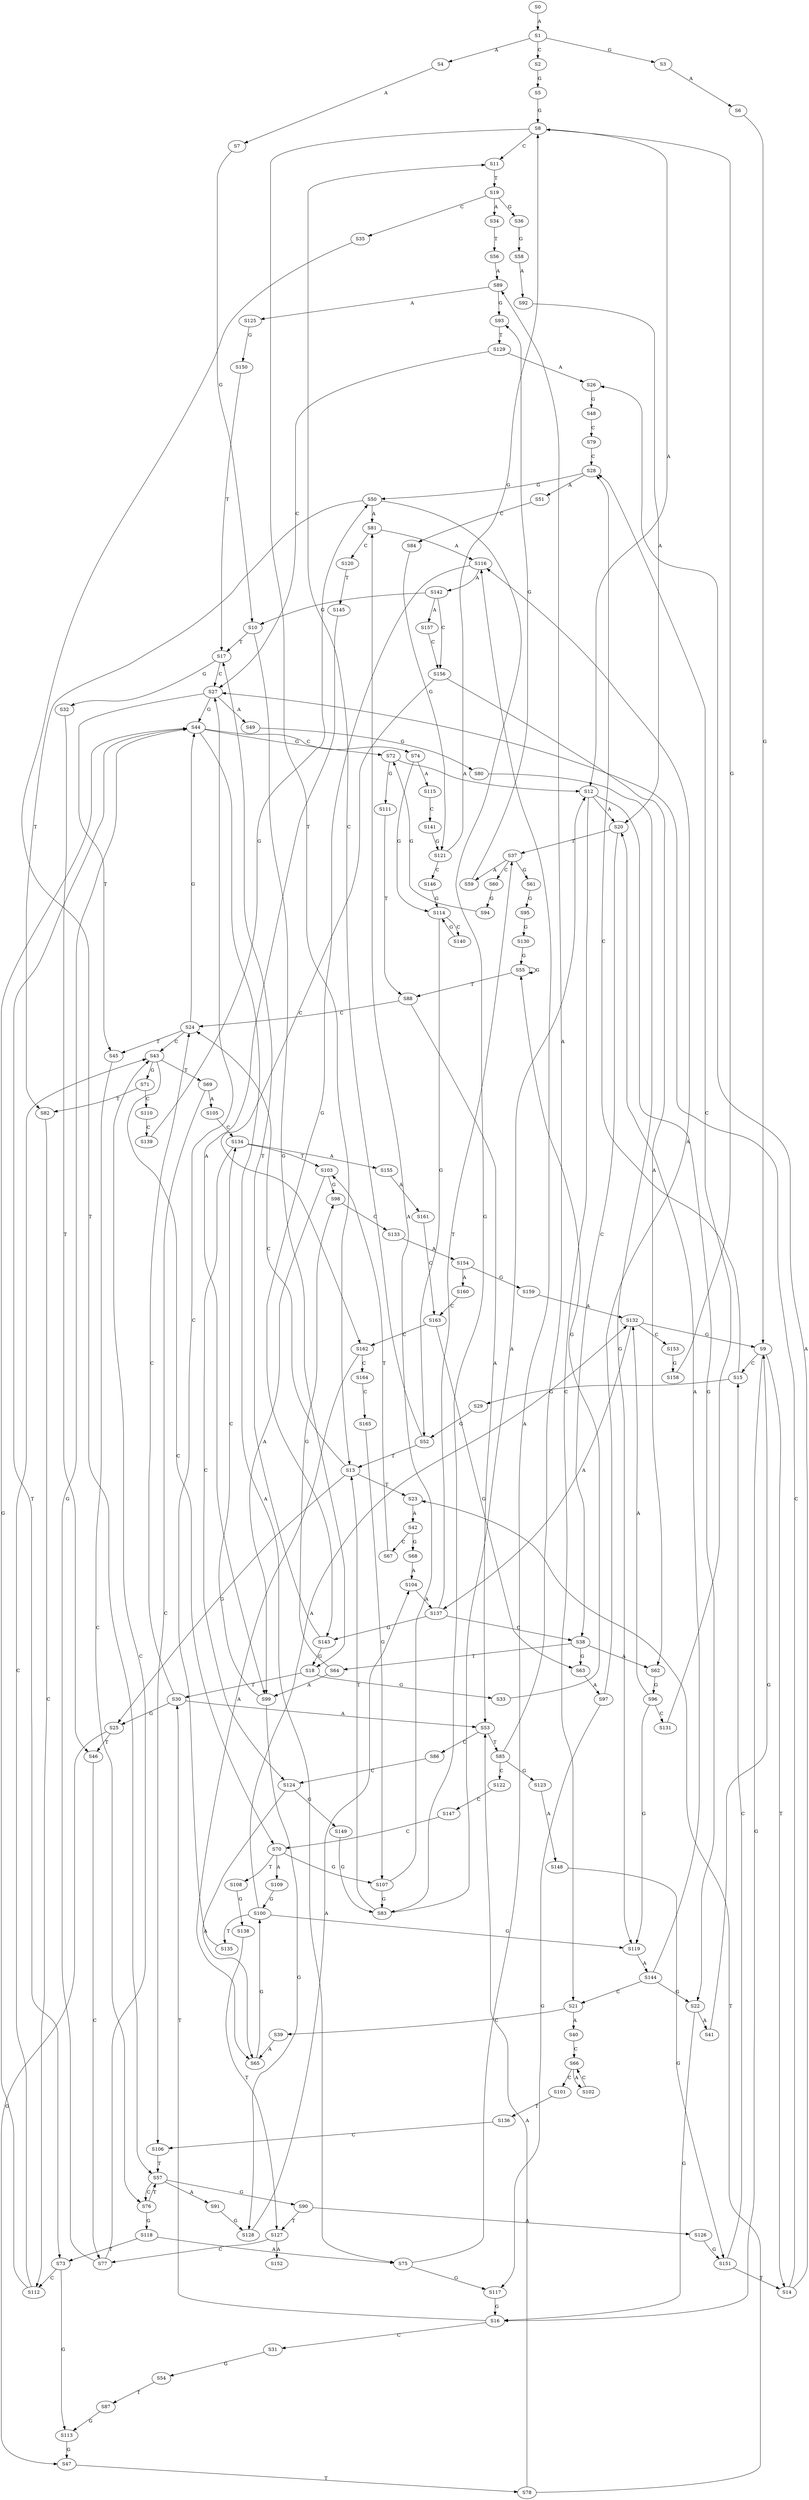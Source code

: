 strict digraph  {
	S0 -> S1 [ label = A ];
	S1 -> S2 [ label = C ];
	S1 -> S3 [ label = G ];
	S1 -> S4 [ label = A ];
	S2 -> S5 [ label = G ];
	S3 -> S6 [ label = A ];
	S4 -> S7 [ label = A ];
	S5 -> S8 [ label = G ];
	S6 -> S9 [ label = G ];
	S7 -> S10 [ label = G ];
	S8 -> S11 [ label = C ];
	S8 -> S12 [ label = A ];
	S8 -> S13 [ label = T ];
	S9 -> S14 [ label = T ];
	S9 -> S15 [ label = C ];
	S9 -> S16 [ label = G ];
	S10 -> S17 [ label = T ];
	S10 -> S18 [ label = G ];
	S11 -> S19 [ label = T ];
	S12 -> S20 [ label = A ];
	S12 -> S21 [ label = C ];
	S12 -> S22 [ label = G ];
	S13 -> S23 [ label = T ];
	S13 -> S24 [ label = C ];
	S13 -> S25 [ label = G ];
	S14 -> S26 [ label = A ];
	S14 -> S27 [ label = C ];
	S15 -> S28 [ label = C ];
	S15 -> S29 [ label = G ];
	S16 -> S30 [ label = T ];
	S16 -> S31 [ label = C ];
	S17 -> S32 [ label = G ];
	S17 -> S27 [ label = C ];
	S18 -> S33 [ label = G ];
	S18 -> S30 [ label = T ];
	S19 -> S34 [ label = A ];
	S19 -> S35 [ label = C ];
	S19 -> S36 [ label = G ];
	S20 -> S37 [ label = T ];
	S20 -> S38 [ label = C ];
	S21 -> S39 [ label = C ];
	S21 -> S40 [ label = A ];
	S22 -> S41 [ label = A ];
	S22 -> S16 [ label = G ];
	S23 -> S42 [ label = A ];
	S24 -> S43 [ label = C ];
	S24 -> S44 [ label = G ];
	S24 -> S45 [ label = T ];
	S25 -> S46 [ label = T ];
	S25 -> S47 [ label = G ];
	S26 -> S48 [ label = G ];
	S27 -> S45 [ label = T ];
	S27 -> S44 [ label = G ];
	S27 -> S49 [ label = A ];
	S28 -> S50 [ label = G ];
	S28 -> S51 [ label = A ];
	S29 -> S52 [ label = G ];
	S30 -> S25 [ label = G ];
	S30 -> S24 [ label = C ];
	S30 -> S53 [ label = A ];
	S31 -> S54 [ label = G ];
	S32 -> S46 [ label = T ];
	S33 -> S55 [ label = G ];
	S34 -> S56 [ label = T ];
	S35 -> S57 [ label = T ];
	S36 -> S58 [ label = G ];
	S37 -> S59 [ label = A ];
	S37 -> S60 [ label = C ];
	S37 -> S61 [ label = G ];
	S38 -> S62 [ label = A ];
	S38 -> S63 [ label = G ];
	S38 -> S64 [ label = T ];
	S39 -> S65 [ label = A ];
	S40 -> S66 [ label = C ];
	S41 -> S9 [ label = G ];
	S42 -> S67 [ label = C ];
	S42 -> S68 [ label = G ];
	S43 -> S69 [ label = T ];
	S43 -> S70 [ label = C ];
	S43 -> S71 [ label = G ];
	S44 -> S72 [ label = G ];
	S44 -> S73 [ label = T ];
	S44 -> S74 [ label = C ];
	S44 -> S75 [ label = A ];
	S45 -> S76 [ label = C ];
	S46 -> S77 [ label = C ];
	S47 -> S78 [ label = T ];
	S48 -> S79 [ label = C ];
	S49 -> S80 [ label = G ];
	S50 -> S81 [ label = A ];
	S50 -> S82 [ label = T ];
	S50 -> S83 [ label = G ];
	S51 -> S84 [ label = C ];
	S52 -> S11 [ label = C ];
	S52 -> S13 [ label = T ];
	S53 -> S85 [ label = T ];
	S53 -> S86 [ label = C ];
	S54 -> S87 [ label = T ];
	S55 -> S88 [ label = T ];
	S55 -> S55 [ label = G ];
	S56 -> S89 [ label = A ];
	S57 -> S90 [ label = G ];
	S57 -> S76 [ label = C ];
	S57 -> S91 [ label = A ];
	S58 -> S92 [ label = A ];
	S59 -> S93 [ label = G ];
	S60 -> S94 [ label = G ];
	S61 -> S95 [ label = G ];
	S62 -> S96 [ label = G ];
	S63 -> S97 [ label = A ];
	S64 -> S98 [ label = G ];
	S64 -> S99 [ label = A ];
	S65 -> S100 [ label = G ];
	S66 -> S101 [ label = C ];
	S66 -> S102 [ label = A ];
	S67 -> S103 [ label = T ];
	S68 -> S104 [ label = A ];
	S69 -> S105 [ label = A ];
	S69 -> S106 [ label = C ];
	S70 -> S107 [ label = G ];
	S70 -> S108 [ label = T ];
	S70 -> S109 [ label = A ];
	S71 -> S110 [ label = C ];
	S71 -> S82 [ label = T ];
	S72 -> S12 [ label = A ];
	S72 -> S111 [ label = G ];
	S73 -> S112 [ label = C ];
	S73 -> S113 [ label = G ];
	S74 -> S114 [ label = G ];
	S74 -> S115 [ label = A ];
	S75 -> S116 [ label = A ];
	S75 -> S117 [ label = G ];
	S76 -> S57 [ label = T ];
	S76 -> S118 [ label = G ];
	S77 -> S44 [ label = G ];
	S77 -> S43 [ label = C ];
	S78 -> S53 [ label = A ];
	S78 -> S23 [ label = T ];
	S79 -> S28 [ label = C ];
	S80 -> S119 [ label = G ];
	S81 -> S116 [ label = A ];
	S81 -> S120 [ label = C ];
	S82 -> S112 [ label = C ];
	S83 -> S12 [ label = A ];
	S83 -> S13 [ label = T ];
	S84 -> S121 [ label = G ];
	S85 -> S122 [ label = C ];
	S85 -> S123 [ label = G ];
	S85 -> S89 [ label = A ];
	S86 -> S124 [ label = C ];
	S87 -> S113 [ label = G ];
	S88 -> S53 [ label = A ];
	S88 -> S24 [ label = C ];
	S89 -> S93 [ label = G ];
	S89 -> S125 [ label = A ];
	S90 -> S126 [ label = A ];
	S90 -> S127 [ label = T ];
	S91 -> S128 [ label = G ];
	S92 -> S20 [ label = A ];
	S93 -> S129 [ label = T ];
	S94 -> S72 [ label = G ];
	S95 -> S130 [ label = G ];
	S96 -> S119 [ label = G ];
	S96 -> S131 [ label = C ];
	S96 -> S132 [ label = A ];
	S97 -> S117 [ label = G ];
	S97 -> S116 [ label = A ];
	S98 -> S133 [ label = C ];
	S99 -> S128 [ label = G ];
	S99 -> S134 [ label = C ];
	S100 -> S135 [ label = T ];
	S100 -> S119 [ label = G ];
	S100 -> S132 [ label = A ];
	S101 -> S136 [ label = T ];
	S102 -> S66 [ label = C ];
	S103 -> S99 [ label = A ];
	S103 -> S98 [ label = G ];
	S104 -> S137 [ label = A ];
	S105 -> S134 [ label = C ];
	S106 -> S57 [ label = T ];
	S107 -> S81 [ label = A ];
	S107 -> S83 [ label = G ];
	S108 -> S138 [ label = G ];
	S109 -> S100 [ label = G ];
	S110 -> S139 [ label = C ];
	S111 -> S88 [ label = T ];
	S112 -> S44 [ label = G ];
	S112 -> S43 [ label = C ];
	S113 -> S47 [ label = G ];
	S114 -> S52 [ label = G ];
	S114 -> S140 [ label = C ];
	S115 -> S141 [ label = C ];
	S116 -> S142 [ label = A ];
	S116 -> S143 [ label = G ];
	S117 -> S16 [ label = G ];
	S118 -> S75 [ label = A ];
	S118 -> S73 [ label = T ];
	S119 -> S144 [ label = A ];
	S120 -> S145 [ label = T ];
	S121 -> S8 [ label = G ];
	S121 -> S146 [ label = C ];
	S122 -> S147 [ label = C ];
	S123 -> S148 [ label = A ];
	S124 -> S65 [ label = A ];
	S124 -> S149 [ label = G ];
	S125 -> S150 [ label = G ];
	S126 -> S151 [ label = G ];
	S127 -> S152 [ label = A ];
	S127 -> S77 [ label = C ];
	S128 -> S104 [ label = A ];
	S129 -> S27 [ label = C ];
	S129 -> S26 [ label = A ];
	S130 -> S55 [ label = G ];
	S131 -> S28 [ label = C ];
	S132 -> S153 [ label = C ];
	S132 -> S9 [ label = G ];
	S132 -> S137 [ label = A ];
	S133 -> S154 [ label = A ];
	S134 -> S124 [ label = C ];
	S134 -> S103 [ label = T ];
	S134 -> S155 [ label = A ];
	S135 -> S27 [ label = C ];
	S136 -> S106 [ label = C ];
	S137 -> S37 [ label = T ];
	S137 -> S38 [ label = C ];
	S137 -> S143 [ label = G ];
	S138 -> S127 [ label = T ];
	S139 -> S50 [ label = G ];
	S140 -> S114 [ label = G ];
	S141 -> S121 [ label = G ];
	S142 -> S10 [ label = G ];
	S142 -> S156 [ label = C ];
	S142 -> S157 [ label = A ];
	S143 -> S17 [ label = T ];
	S143 -> S18 [ label = G ];
	S144 -> S20 [ label = A ];
	S144 -> S21 [ label = C ];
	S144 -> S22 [ label = G ];
	S145 -> S99 [ label = A ];
	S146 -> S114 [ label = G ];
	S147 -> S70 [ label = C ];
	S148 -> S151 [ label = G ];
	S149 -> S83 [ label = G ];
	S150 -> S17 [ label = T ];
	S151 -> S14 [ label = T ];
	S151 -> S15 [ label = C ];
	S153 -> S158 [ label = G ];
	S154 -> S159 [ label = G ];
	S154 -> S160 [ label = A ];
	S155 -> S161 [ label = A ];
	S156 -> S162 [ label = C ];
	S156 -> S62 [ label = A ];
	S157 -> S156 [ label = C ];
	S158 -> S8 [ label = G ];
	S159 -> S132 [ label = A ];
	S160 -> S163 [ label = C ];
	S161 -> S163 [ label = C ];
	S162 -> S164 [ label = C ];
	S162 -> S65 [ label = A ];
	S163 -> S162 [ label = C ];
	S163 -> S63 [ label = G ];
	S164 -> S165 [ label = C ];
	S165 -> S107 [ label = G ];
}
